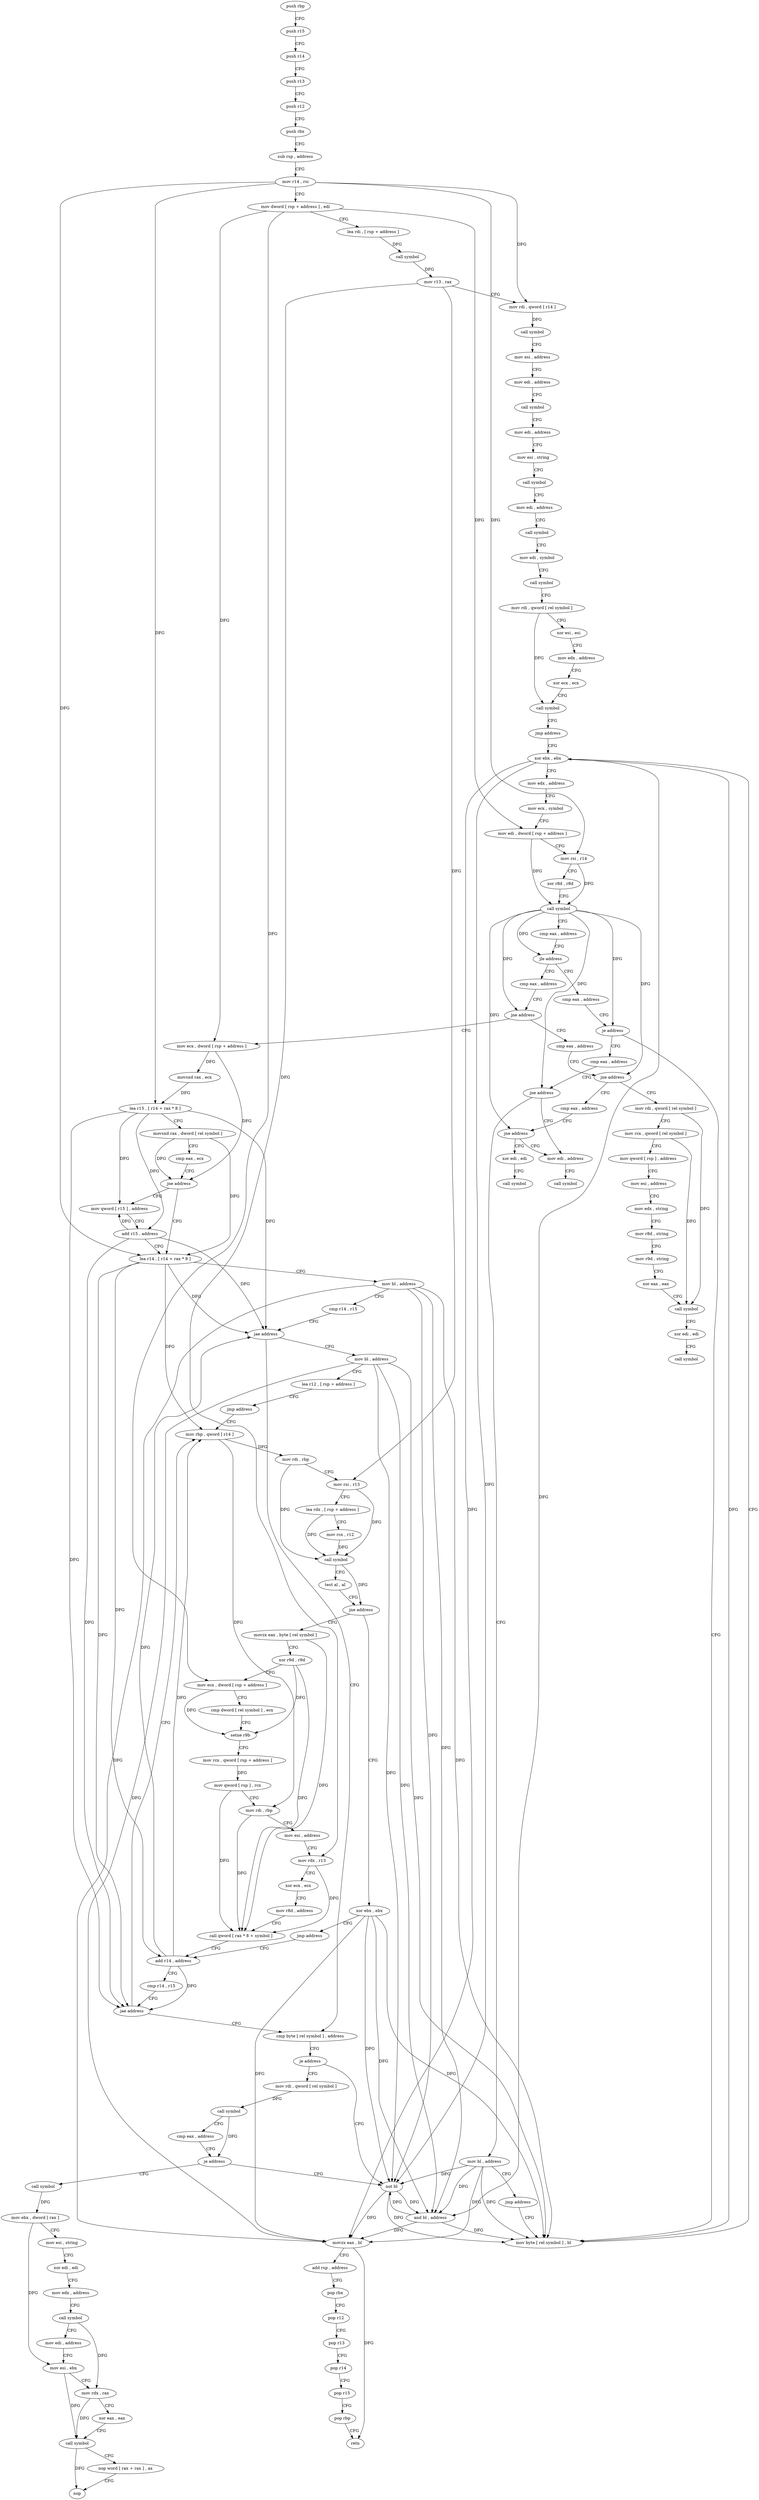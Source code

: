 digraph "func" {
"4202304" [label = "push rbp" ]
"4202305" [label = "push r15" ]
"4202307" [label = "push r14" ]
"4202309" [label = "push r13" ]
"4202311" [label = "push r12" ]
"4202313" [label = "push rbx" ]
"4202314" [label = "sub rsp , address" ]
"4202318" [label = "mov r14 , rsi" ]
"4202321" [label = "mov dword [ rsp + address ] , edi" ]
"4202325" [label = "lea rdi , [ rsp + address ]" ]
"4202330" [label = "call symbol" ]
"4202335" [label = "mov r13 , rax" ]
"4202338" [label = "mov rdi , qword [ r14 ]" ]
"4202341" [label = "call symbol" ]
"4202346" [label = "mov esi , address" ]
"4202351" [label = "mov edi , address" ]
"4202356" [label = "call symbol" ]
"4202361" [label = "mov edi , address" ]
"4202366" [label = "mov esi , string" ]
"4202371" [label = "call symbol" ]
"4202376" [label = "mov edi , address" ]
"4202381" [label = "call symbol" ]
"4202386" [label = "mov edi , symbol" ]
"4202391" [label = "call symbol" ]
"4202396" [label = "mov rdi , qword [ rel symbol ]" ]
"4202403" [label = "xor esi , esi" ]
"4202405" [label = "mov edx , address" ]
"4202410" [label = "xor ecx , ecx" ]
"4202412" [label = "call symbol" ]
"4202417" [label = "jmp address" ]
"4202438" [label = "xor ebx , ebx" ]
"4202440" [label = "mov edx , address" ]
"4202445" [label = "mov ecx , symbol" ]
"4202450" [label = "mov edi , dword [ rsp + address ]" ]
"4202454" [label = "mov rsi , r14" ]
"4202457" [label = "xor r8d , r8d" ]
"4202460" [label = "call symbol" ]
"4202465" [label = "cmp eax , address" ]
"4202468" [label = "jle address" ]
"4202488" [label = "cmp eax , address" ]
"4202470" [label = "cmp eax , address" ]
"4202491" [label = "jne address" ]
"4202707" [label = "cmp eax , address" ]
"4202497" [label = "mov ecx , dword [ rsp + address ]" ]
"4202473" [label = "je address" ]
"4202432" [label = "mov byte [ rel symbol ] , bl" ]
"4202475" [label = "cmp eax , address" ]
"4202712" [label = "jne address" ]
"4202772" [label = "cmp eax , address" ]
"4202714" [label = "mov rdi , qword [ rel symbol ]" ]
"4202501" [label = "movsxd rax , ecx" ]
"4202504" [label = "lea r15 , [ r14 + rax * 8 ]" ]
"4202508" [label = "movsxd rax , dword [ rel symbol ]" ]
"4202515" [label = "cmp eax , ecx" ]
"4202517" [label = "jne address" ]
"4202530" [label = "lea r14 , [ r14 + rax * 8 ]" ]
"4202519" [label = "mov qword [ r15 ] , address" ]
"4202478" [label = "jne address" ]
"4202786" [label = "mov edi , address" ]
"4202484" [label = "mov bl , address" ]
"4202777" [label = "jne address" ]
"4202779" [label = "xor edi , edi" ]
"4202721" [label = "mov rcx , qword [ rel symbol ]" ]
"4202728" [label = "mov qword [ rsp ] , address" ]
"4202736" [label = "mov esi , address" ]
"4202741" [label = "mov edx , string" ]
"4202746" [label = "mov r8d , string" ]
"4202752" [label = "mov r9d , string" ]
"4202758" [label = "xor eax , eax" ]
"4202760" [label = "call symbol" ]
"4202765" [label = "xor edi , edi" ]
"4202767" [label = "call symbol" ]
"4202534" [label = "mov bl , address" ]
"4202536" [label = "cmp r14 , r15" ]
"4202539" [label = "jae address" ]
"4202658" [label = "cmp byte [ rel symbol ] , address" ]
"4202541" [label = "mov bl , address" ]
"4202526" [label = "add r15 , address" ]
"4202791" [label = "call symbol" ]
"4202486" [label = "jmp address" ]
"4202781" [label = "call symbol" ]
"4202665" [label = "je address" ]
"4202684" [label = "not bl" ]
"4202667" [label = "mov rdi , qword [ rel symbol ]" ]
"4202543" [label = "lea r12 , [ rsp + address ]" ]
"4202548" [label = "jmp address" ]
"4202628" [label = "mov rbp , qword [ r14 ]" ]
"4202686" [label = "and bl , address" ]
"4202689" [label = "movzx eax , bl" ]
"4202692" [label = "add rsp , address" ]
"4202696" [label = "pop rbx" ]
"4202697" [label = "pop r12" ]
"4202699" [label = "pop r13" ]
"4202701" [label = "pop r14" ]
"4202703" [label = "pop r15" ]
"4202705" [label = "pop rbp" ]
"4202706" [label = "retn" ]
"4202674" [label = "call symbol" ]
"4202679" [label = "cmp eax , address" ]
"4202682" [label = "je address" ]
"4202796" [label = "call symbol" ]
"4202631" [label = "mov rdi , rbp" ]
"4202634" [label = "mov rsi , r13" ]
"4202637" [label = "lea rdx , [ rsp + address ]" ]
"4202642" [label = "mov rcx , r12" ]
"4202645" [label = "call symbol" ]
"4202650" [label = "test al , al" ]
"4202652" [label = "jne address" ]
"4202560" [label = "movzx eax , byte [ rel symbol ]" ]
"4202654" [label = "xor ebx , ebx" ]
"4202801" [label = "mov ebx , dword [ rax ]" ]
"4202803" [label = "mov esi , string" ]
"4202808" [label = "xor edi , edi" ]
"4202810" [label = "mov edx , address" ]
"4202815" [label = "call symbol" ]
"4202820" [label = "mov edi , address" ]
"4202825" [label = "mov esi , ebx" ]
"4202827" [label = "mov rdx , rax" ]
"4202830" [label = "xor eax , eax" ]
"4202832" [label = "call symbol" ]
"4202837" [label = "nop word [ rax + rax ] , ax" ]
"4202847" [label = "nop" ]
"4202567" [label = "xor r9d , r9d" ]
"4202570" [label = "mov ecx , dword [ rsp + address ]" ]
"4202574" [label = "cmp dword [ rel symbol ] , ecx" ]
"4202580" [label = "setne r9b" ]
"4202584" [label = "mov rcx , qword [ rsp + address ]" ]
"4202589" [label = "mov qword [ rsp ] , rcx" ]
"4202593" [label = "mov rdi , rbp" ]
"4202596" [label = "mov esi , address" ]
"4202601" [label = "mov rdx , r13" ]
"4202604" [label = "xor ecx , ecx" ]
"4202606" [label = "mov r8d , address" ]
"4202612" [label = "call qword [ rax * 8 + symbol ]" ]
"4202619" [label = "add r14 , address" ]
"4202656" [label = "jmp address" ]
"4202623" [label = "cmp r14 , r15" ]
"4202626" [label = "jae address" ]
"4202304" -> "4202305" [ label = "CFG" ]
"4202305" -> "4202307" [ label = "CFG" ]
"4202307" -> "4202309" [ label = "CFG" ]
"4202309" -> "4202311" [ label = "CFG" ]
"4202311" -> "4202313" [ label = "CFG" ]
"4202313" -> "4202314" [ label = "CFG" ]
"4202314" -> "4202318" [ label = "CFG" ]
"4202318" -> "4202321" [ label = "CFG" ]
"4202318" -> "4202338" [ label = "DFG" ]
"4202318" -> "4202454" [ label = "DFG" ]
"4202318" -> "4202504" [ label = "DFG" ]
"4202318" -> "4202530" [ label = "DFG" ]
"4202321" -> "4202325" [ label = "CFG" ]
"4202321" -> "4202450" [ label = "DFG" ]
"4202321" -> "4202497" [ label = "DFG" ]
"4202321" -> "4202570" [ label = "DFG" ]
"4202325" -> "4202330" [ label = "DFG" ]
"4202330" -> "4202335" [ label = "DFG" ]
"4202335" -> "4202338" [ label = "CFG" ]
"4202335" -> "4202634" [ label = "DFG" ]
"4202335" -> "4202601" [ label = "DFG" ]
"4202338" -> "4202341" [ label = "DFG" ]
"4202341" -> "4202346" [ label = "CFG" ]
"4202346" -> "4202351" [ label = "CFG" ]
"4202351" -> "4202356" [ label = "CFG" ]
"4202356" -> "4202361" [ label = "CFG" ]
"4202361" -> "4202366" [ label = "CFG" ]
"4202366" -> "4202371" [ label = "CFG" ]
"4202371" -> "4202376" [ label = "CFG" ]
"4202376" -> "4202381" [ label = "CFG" ]
"4202381" -> "4202386" [ label = "CFG" ]
"4202386" -> "4202391" [ label = "CFG" ]
"4202391" -> "4202396" [ label = "CFG" ]
"4202396" -> "4202403" [ label = "CFG" ]
"4202396" -> "4202412" [ label = "DFG" ]
"4202403" -> "4202405" [ label = "CFG" ]
"4202405" -> "4202410" [ label = "CFG" ]
"4202410" -> "4202412" [ label = "CFG" ]
"4202412" -> "4202417" [ label = "CFG" ]
"4202417" -> "4202438" [ label = "CFG" ]
"4202438" -> "4202440" [ label = "CFG" ]
"4202438" -> "4202432" [ label = "DFG" ]
"4202438" -> "4202684" [ label = "DFG" ]
"4202438" -> "4202686" [ label = "DFG" ]
"4202438" -> "4202689" [ label = "DFG" ]
"4202440" -> "4202445" [ label = "CFG" ]
"4202445" -> "4202450" [ label = "CFG" ]
"4202450" -> "4202454" [ label = "CFG" ]
"4202450" -> "4202460" [ label = "DFG" ]
"4202454" -> "4202457" [ label = "CFG" ]
"4202454" -> "4202460" [ label = "DFG" ]
"4202457" -> "4202460" [ label = "CFG" ]
"4202460" -> "4202465" [ label = "CFG" ]
"4202460" -> "4202468" [ label = "DFG" ]
"4202460" -> "4202491" [ label = "DFG" ]
"4202460" -> "4202473" [ label = "DFG" ]
"4202460" -> "4202712" [ label = "DFG" ]
"4202460" -> "4202478" [ label = "DFG" ]
"4202460" -> "4202777" [ label = "DFG" ]
"4202465" -> "4202468" [ label = "CFG" ]
"4202468" -> "4202488" [ label = "CFG" ]
"4202468" -> "4202470" [ label = "CFG" ]
"4202488" -> "4202491" [ label = "CFG" ]
"4202470" -> "4202473" [ label = "CFG" ]
"4202491" -> "4202707" [ label = "CFG" ]
"4202491" -> "4202497" [ label = "CFG" ]
"4202707" -> "4202712" [ label = "CFG" ]
"4202497" -> "4202501" [ label = "DFG" ]
"4202497" -> "4202517" [ label = "DFG" ]
"4202473" -> "4202432" [ label = "CFG" ]
"4202473" -> "4202475" [ label = "CFG" ]
"4202432" -> "4202438" [ label = "CFG" ]
"4202475" -> "4202478" [ label = "CFG" ]
"4202712" -> "4202772" [ label = "CFG" ]
"4202712" -> "4202714" [ label = "CFG" ]
"4202772" -> "4202777" [ label = "CFG" ]
"4202714" -> "4202721" [ label = "CFG" ]
"4202714" -> "4202760" [ label = "DFG" ]
"4202501" -> "4202504" [ label = "DFG" ]
"4202504" -> "4202508" [ label = "CFG" ]
"4202504" -> "4202539" [ label = "DFG" ]
"4202504" -> "4202519" [ label = "DFG" ]
"4202504" -> "4202526" [ label = "DFG" ]
"4202504" -> "4202626" [ label = "DFG" ]
"4202508" -> "4202515" [ label = "CFG" ]
"4202508" -> "4202517" [ label = "DFG" ]
"4202508" -> "4202530" [ label = "DFG" ]
"4202515" -> "4202517" [ label = "CFG" ]
"4202517" -> "4202530" [ label = "CFG" ]
"4202517" -> "4202519" [ label = "CFG" ]
"4202530" -> "4202534" [ label = "CFG" ]
"4202530" -> "4202539" [ label = "DFG" ]
"4202530" -> "4202628" [ label = "DFG" ]
"4202530" -> "4202619" [ label = "DFG" ]
"4202530" -> "4202626" [ label = "DFG" ]
"4202519" -> "4202526" [ label = "CFG" ]
"4202478" -> "4202786" [ label = "CFG" ]
"4202478" -> "4202484" [ label = "CFG" ]
"4202786" -> "4202791" [ label = "CFG" ]
"4202484" -> "4202486" [ label = "CFG" ]
"4202484" -> "4202432" [ label = "DFG" ]
"4202484" -> "4202684" [ label = "DFG" ]
"4202484" -> "4202686" [ label = "DFG" ]
"4202484" -> "4202689" [ label = "DFG" ]
"4202777" -> "4202786" [ label = "CFG" ]
"4202777" -> "4202779" [ label = "CFG" ]
"4202779" -> "4202781" [ label = "CFG" ]
"4202721" -> "4202728" [ label = "CFG" ]
"4202721" -> "4202760" [ label = "DFG" ]
"4202728" -> "4202736" [ label = "CFG" ]
"4202736" -> "4202741" [ label = "CFG" ]
"4202741" -> "4202746" [ label = "CFG" ]
"4202746" -> "4202752" [ label = "CFG" ]
"4202752" -> "4202758" [ label = "CFG" ]
"4202758" -> "4202760" [ label = "CFG" ]
"4202760" -> "4202765" [ label = "CFG" ]
"4202765" -> "4202767" [ label = "CFG" ]
"4202534" -> "4202536" [ label = "CFG" ]
"4202534" -> "4202432" [ label = "DFG" ]
"4202534" -> "4202684" [ label = "DFG" ]
"4202534" -> "4202686" [ label = "DFG" ]
"4202534" -> "4202689" [ label = "DFG" ]
"4202536" -> "4202539" [ label = "CFG" ]
"4202539" -> "4202658" [ label = "CFG" ]
"4202539" -> "4202541" [ label = "CFG" ]
"4202658" -> "4202665" [ label = "CFG" ]
"4202541" -> "4202543" [ label = "CFG" ]
"4202541" -> "4202432" [ label = "DFG" ]
"4202541" -> "4202684" [ label = "DFG" ]
"4202541" -> "4202686" [ label = "DFG" ]
"4202541" -> "4202689" [ label = "DFG" ]
"4202526" -> "4202530" [ label = "CFG" ]
"4202526" -> "4202539" [ label = "DFG" ]
"4202526" -> "4202519" [ label = "DFG" ]
"4202526" -> "4202626" [ label = "DFG" ]
"4202486" -> "4202432" [ label = "CFG" ]
"4202665" -> "4202684" [ label = "CFG" ]
"4202665" -> "4202667" [ label = "CFG" ]
"4202684" -> "4202686" [ label = "DFG" ]
"4202684" -> "4202432" [ label = "DFG" ]
"4202684" -> "4202689" [ label = "DFG" ]
"4202667" -> "4202674" [ label = "DFG" ]
"4202543" -> "4202548" [ label = "CFG" ]
"4202548" -> "4202628" [ label = "CFG" ]
"4202628" -> "4202631" [ label = "DFG" ]
"4202628" -> "4202593" [ label = "DFG" ]
"4202686" -> "4202689" [ label = "DFG" ]
"4202686" -> "4202432" [ label = "DFG" ]
"4202686" -> "4202684" [ label = "DFG" ]
"4202689" -> "4202692" [ label = "CFG" ]
"4202689" -> "4202706" [ label = "DFG" ]
"4202692" -> "4202696" [ label = "CFG" ]
"4202696" -> "4202697" [ label = "CFG" ]
"4202697" -> "4202699" [ label = "CFG" ]
"4202699" -> "4202701" [ label = "CFG" ]
"4202701" -> "4202703" [ label = "CFG" ]
"4202703" -> "4202705" [ label = "CFG" ]
"4202705" -> "4202706" [ label = "CFG" ]
"4202674" -> "4202679" [ label = "CFG" ]
"4202674" -> "4202682" [ label = "DFG" ]
"4202679" -> "4202682" [ label = "CFG" ]
"4202682" -> "4202796" [ label = "CFG" ]
"4202682" -> "4202684" [ label = "CFG" ]
"4202796" -> "4202801" [ label = "DFG" ]
"4202631" -> "4202634" [ label = "CFG" ]
"4202631" -> "4202645" [ label = "DFG" ]
"4202634" -> "4202637" [ label = "CFG" ]
"4202634" -> "4202645" [ label = "DFG" ]
"4202637" -> "4202642" [ label = "CFG" ]
"4202637" -> "4202645" [ label = "DFG" ]
"4202642" -> "4202645" [ label = "DFG" ]
"4202645" -> "4202650" [ label = "CFG" ]
"4202645" -> "4202652" [ label = "DFG" ]
"4202650" -> "4202652" [ label = "CFG" ]
"4202652" -> "4202560" [ label = "CFG" ]
"4202652" -> "4202654" [ label = "CFG" ]
"4202560" -> "4202567" [ label = "CFG" ]
"4202560" -> "4202612" [ label = "DFG" ]
"4202654" -> "4202656" [ label = "CFG" ]
"4202654" -> "4202432" [ label = "DFG" ]
"4202654" -> "4202684" [ label = "DFG" ]
"4202654" -> "4202686" [ label = "DFG" ]
"4202654" -> "4202689" [ label = "DFG" ]
"4202801" -> "4202803" [ label = "CFG" ]
"4202801" -> "4202825" [ label = "DFG" ]
"4202803" -> "4202808" [ label = "CFG" ]
"4202808" -> "4202810" [ label = "CFG" ]
"4202810" -> "4202815" [ label = "CFG" ]
"4202815" -> "4202820" [ label = "CFG" ]
"4202815" -> "4202827" [ label = "DFG" ]
"4202820" -> "4202825" [ label = "CFG" ]
"4202825" -> "4202827" [ label = "CFG" ]
"4202825" -> "4202832" [ label = "DFG" ]
"4202827" -> "4202830" [ label = "CFG" ]
"4202827" -> "4202832" [ label = "DFG" ]
"4202830" -> "4202832" [ label = "CFG" ]
"4202832" -> "4202837" [ label = "CFG" ]
"4202832" -> "4202847" [ label = "DFG" ]
"4202837" -> "4202847" [ label = "CFG" ]
"4202567" -> "4202570" [ label = "CFG" ]
"4202567" -> "4202580" [ label = "DFG" ]
"4202567" -> "4202612" [ label = "DFG" ]
"4202570" -> "4202574" [ label = "CFG" ]
"4202570" -> "4202580" [ label = "DFG" ]
"4202574" -> "4202580" [ label = "CFG" ]
"4202580" -> "4202584" [ label = "CFG" ]
"4202584" -> "4202589" [ label = "DFG" ]
"4202589" -> "4202593" [ label = "CFG" ]
"4202589" -> "4202612" [ label = "DFG" ]
"4202593" -> "4202596" [ label = "CFG" ]
"4202593" -> "4202612" [ label = "DFG" ]
"4202596" -> "4202601" [ label = "CFG" ]
"4202601" -> "4202604" [ label = "CFG" ]
"4202601" -> "4202612" [ label = "DFG" ]
"4202604" -> "4202606" [ label = "CFG" ]
"4202606" -> "4202612" [ label = "CFG" ]
"4202612" -> "4202619" [ label = "CFG" ]
"4202619" -> "4202623" [ label = "CFG" ]
"4202619" -> "4202628" [ label = "DFG" ]
"4202619" -> "4202539" [ label = "DFG" ]
"4202619" -> "4202626" [ label = "DFG" ]
"4202656" -> "4202619" [ label = "CFG" ]
"4202623" -> "4202626" [ label = "CFG" ]
"4202626" -> "4202658" [ label = "CFG" ]
"4202626" -> "4202628" [ label = "CFG" ]
}
